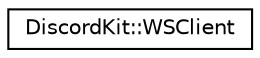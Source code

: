 digraph "Graphical Class Hierarchy"
{
 // LATEX_PDF_SIZE
  edge [fontname="Helvetica",fontsize="10",labelfontname="Helvetica",labelfontsize="10"];
  node [fontname="Helvetica",fontsize="10",shape=record];
  rankdir="LR";
  Node0 [label="DiscordKit::WSClient",height=0.2,width=0.4,color="black", fillcolor="white", style="filled",URL="$d1/d0c/classDiscordKit_1_1WSClient.html",tooltip=" "];
}
